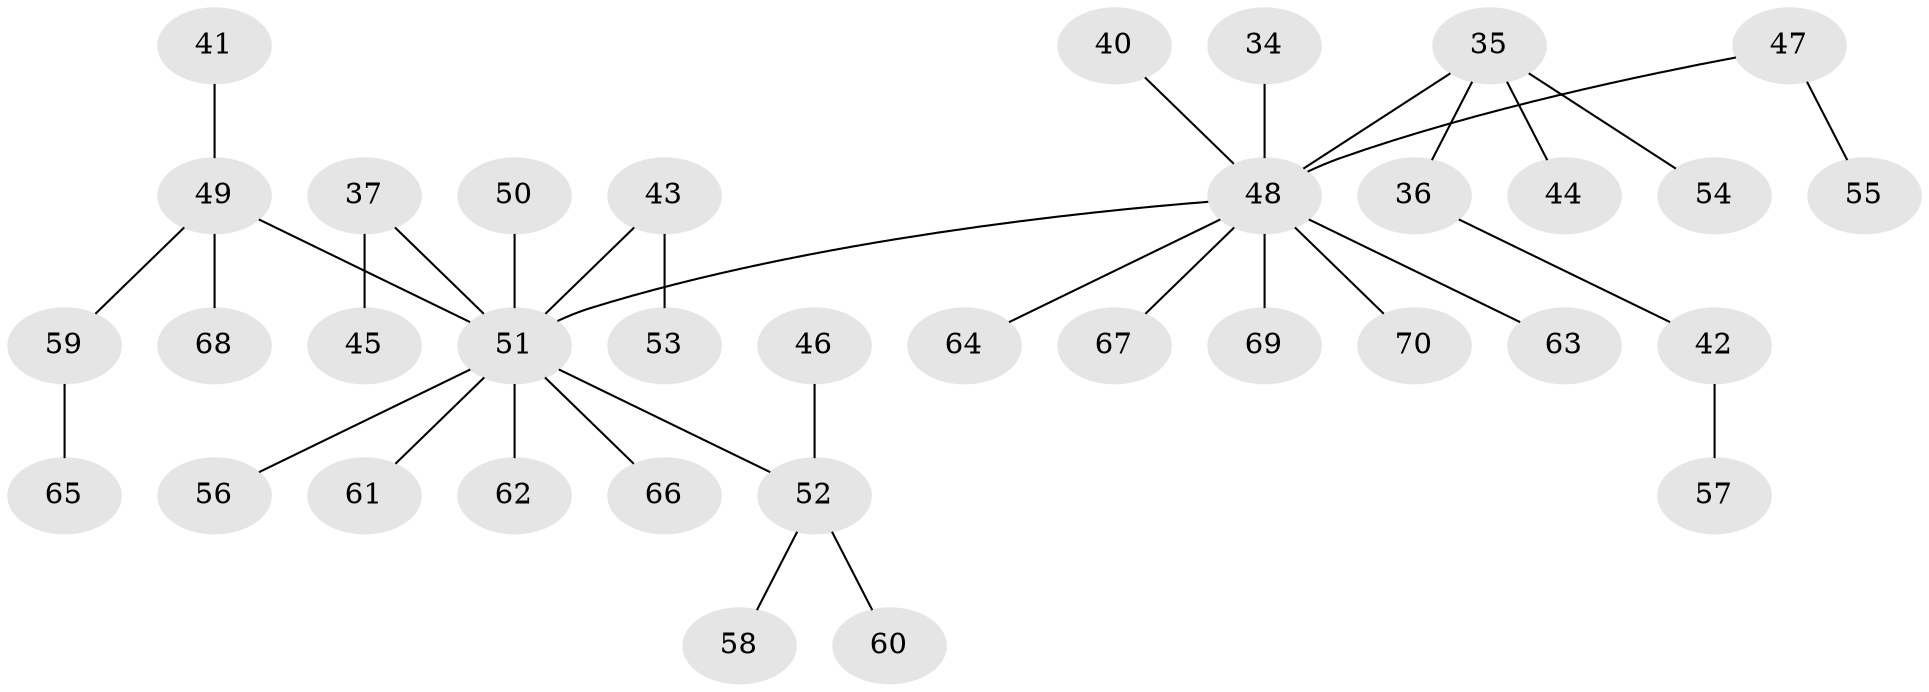 // original degree distribution, {7: 0.02857142857142857, 5: 0.014285714285714285, 2: 0.2714285714285714, 4: 0.07142857142857142, 3: 0.12857142857142856, 1: 0.4857142857142857}
// Generated by graph-tools (version 1.1) at 2025/52/03/09/25 04:52:30]
// undirected, 35 vertices, 34 edges
graph export_dot {
graph [start="1"]
  node [color=gray90,style=filled];
  34;
  35 [super="+29+31"];
  36;
  37;
  40 [super="+22"];
  41;
  42;
  43;
  44;
  45;
  46;
  47;
  48 [super="+23+8+10+20+16+17+21+33"];
  49 [super="+26+18"];
  50;
  51 [super="+6+38+32+30+39"];
  52 [super="+25"];
  53;
  54;
  55;
  56;
  57;
  58;
  59;
  60;
  61;
  62;
  63;
  64;
  65;
  66;
  67;
  68;
  69;
  70;
  34 -- 48;
  35 -- 36;
  35 -- 54;
  35 -- 48;
  35 -- 44;
  36 -- 42;
  37 -- 45;
  37 -- 51;
  40 -- 48;
  41 -- 49;
  42 -- 57;
  43 -- 53;
  43 -- 51;
  46 -- 52;
  47 -- 55;
  47 -- 48;
  48 -- 64;
  48 -- 69;
  48 -- 70;
  48 -- 67;
  48 -- 63;
  48 -- 51;
  49 -- 51;
  49 -- 59;
  49 -- 68;
  50 -- 51;
  51 -- 56;
  51 -- 61;
  51 -- 62;
  51 -- 66;
  51 -- 52;
  52 -- 58;
  52 -- 60;
  59 -- 65;
}
